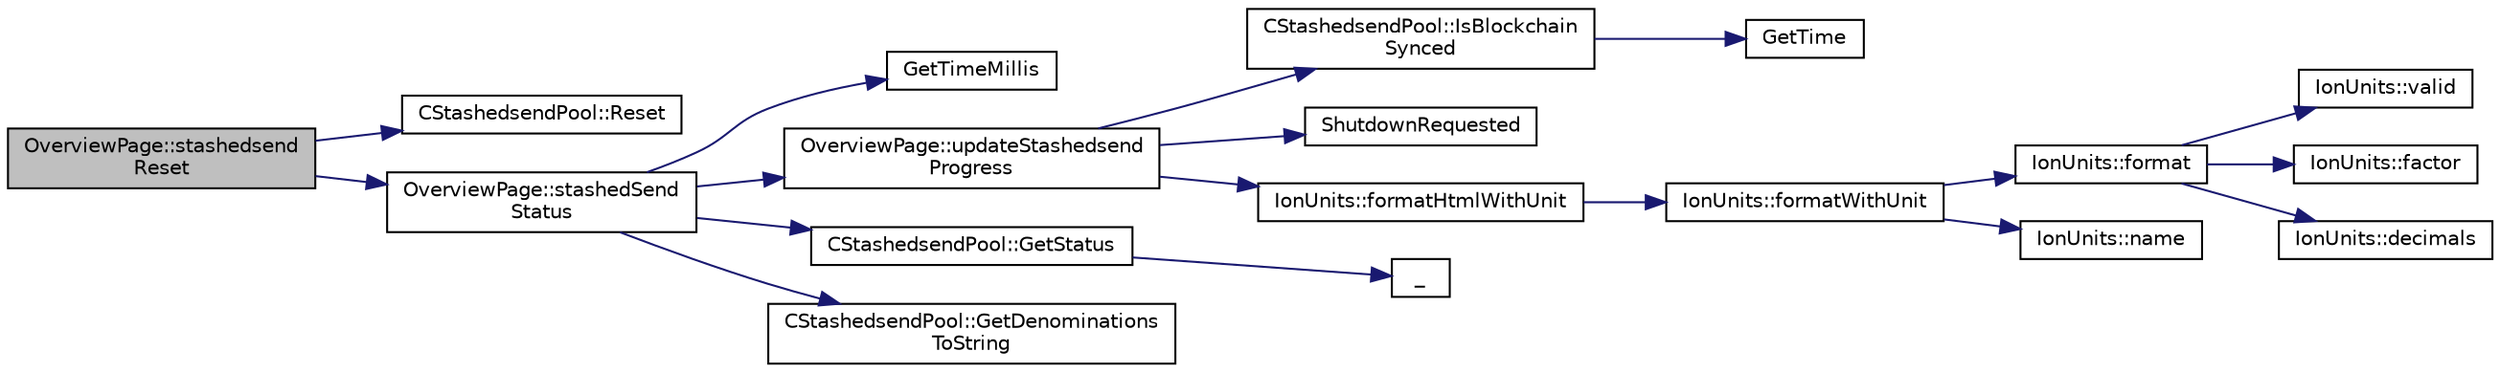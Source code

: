 digraph "OverviewPage::stashedsendReset"
{
  edge [fontname="Helvetica",fontsize="10",labelfontname="Helvetica",labelfontsize="10"];
  node [fontname="Helvetica",fontsize="10",shape=record];
  rankdir="LR";
  Node164 [label="OverviewPage::stashedsend\lReset",height=0.2,width=0.4,color="black", fillcolor="grey75", style="filled", fontcolor="black"];
  Node164 -> Node165 [color="midnightblue",fontsize="10",style="solid",fontname="Helvetica"];
  Node165 [label="CStashedsendPool::Reset",height=0.2,width=0.4,color="black", fillcolor="white", style="filled",URL="$class_c_stashedsend_pool.html#a7b7c40ff69cf6775476fef0220284ac3"];
  Node164 -> Node166 [color="midnightblue",fontsize="10",style="solid",fontname="Helvetica"];
  Node166 [label="OverviewPage::stashedSend\lStatus",height=0.2,width=0.4,color="black", fillcolor="white", style="filled",URL="$class_overview_page.html#ac6d1b3475132a87b31c1510014e4d0e7"];
  Node166 -> Node167 [color="midnightblue",fontsize="10",style="solid",fontname="Helvetica"];
  Node167 [label="GetTimeMillis",height=0.2,width=0.4,color="black", fillcolor="white", style="filled",URL="$util_8h.html#a139d0fe6387b9e230a9b8bb12d9b43b9"];
  Node166 -> Node168 [color="midnightblue",fontsize="10",style="solid",fontname="Helvetica"];
  Node168 [label="OverviewPage::updateStashedsend\lProgress",height=0.2,width=0.4,color="black", fillcolor="white", style="filled",URL="$class_overview_page.html#acf4dda06d83173e5c701f4953c6a09aa"];
  Node168 -> Node169 [color="midnightblue",fontsize="10",style="solid",fontname="Helvetica"];
  Node169 [label="CStashedsendPool::IsBlockchain\lSynced",height=0.2,width=0.4,color="black", fillcolor="white", style="filled",URL="$class_c_stashedsend_pool.html#ac16a6c8b1f65273204453d723423acf9",tooltip="from masternode-sync.h "];
  Node169 -> Node170 [color="midnightblue",fontsize="10",style="solid",fontname="Helvetica"];
  Node170 [label="GetTime",height=0.2,width=0.4,color="black", fillcolor="white", style="filled",URL="$util_8cpp.html#a46fac5fba8ba905b5f9acb364f5d8c6f"];
  Node168 -> Node171 [color="midnightblue",fontsize="10",style="solid",fontname="Helvetica"];
  Node171 [label="ShutdownRequested",height=0.2,width=0.4,color="black", fillcolor="white", style="filled",URL="$init_8cpp.html#a6f201ca9fe6b594f1985c12b4482ea5a"];
  Node168 -> Node172 [color="midnightblue",fontsize="10",style="solid",fontname="Helvetica"];
  Node172 [label="IonUnits::formatHtmlWithUnit",height=0.2,width=0.4,color="black", fillcolor="white", style="filled",URL="$class_ion_units.html#a93a4fcdd7d407be3b5ff404c678d7bf3"];
  Node172 -> Node173 [color="midnightblue",fontsize="10",style="solid",fontname="Helvetica"];
  Node173 [label="IonUnits::formatWithUnit",height=0.2,width=0.4,color="black", fillcolor="white", style="filled",URL="$class_ion_units.html#a07052cd4b4b8496b73ffe657432a8624",tooltip="Format as string (with unit) "];
  Node173 -> Node174 [color="midnightblue",fontsize="10",style="solid",fontname="Helvetica"];
  Node174 [label="IonUnits::format",height=0.2,width=0.4,color="black", fillcolor="white", style="filled",URL="$class_ion_units.html#a7cf8cdbd0a24c418ae91b511fac5bee4",tooltip="Format as string. "];
  Node174 -> Node175 [color="midnightblue",fontsize="10",style="solid",fontname="Helvetica"];
  Node175 [label="IonUnits::valid",height=0.2,width=0.4,color="black", fillcolor="white", style="filled",URL="$class_ion_units.html#a23c5b1306ed473dbb2375a6675a2ce13",tooltip="Is unit ID valid? "];
  Node174 -> Node176 [color="midnightblue",fontsize="10",style="solid",fontname="Helvetica"];
  Node176 [label="IonUnits::factor",height=0.2,width=0.4,color="black", fillcolor="white", style="filled",URL="$class_ion_units.html#a210814a200496caf63083ed4abd1bd24",tooltip="Number of Satoshis (1e-8) per unit. "];
  Node174 -> Node177 [color="midnightblue",fontsize="10",style="solid",fontname="Helvetica"];
  Node177 [label="IonUnits::decimals",height=0.2,width=0.4,color="black", fillcolor="white", style="filled",URL="$class_ion_units.html#a5e9c7a5b666b858c171760273c51c9d7",tooltip="Number of decimals left. "];
  Node173 -> Node178 [color="midnightblue",fontsize="10",style="solid",fontname="Helvetica"];
  Node178 [label="IonUnits::name",height=0.2,width=0.4,color="black", fillcolor="white", style="filled",URL="$class_ion_units.html#a5bb4881389b09aeeb0bc235e87e0a42f",tooltip="Short name. "];
  Node166 -> Node179 [color="midnightblue",fontsize="10",style="solid",fontname="Helvetica"];
  Node179 [label="CStashedsendPool::GetStatus",height=0.2,width=0.4,color="black", fillcolor="white", style="filled",URL="$class_c_stashedsend_pool.html#a0f69c1f85ac76ac2682ce16a50398295"];
  Node179 -> Node180 [color="midnightblue",fontsize="10",style="solid",fontname="Helvetica"];
  Node180 [label="_",height=0.2,width=0.4,color="black", fillcolor="white", style="filled",URL="$ui__interface_8h.html#aad133bb6103b53cebf03fd01e2f11ba1",tooltip="Translation function: Call Translate signal on UI interface, which returns a boost::optional result..."];
  Node166 -> Node181 [color="midnightblue",fontsize="10",style="solid",fontname="Helvetica"];
  Node181 [label="CStashedsendPool::GetDenominations\lToString",height=0.2,width=0.4,color="black", fillcolor="white", style="filled",URL="$class_c_stashedsend_pool.html#a87608c1b462606cebdbf6acb30789e87"];
}
